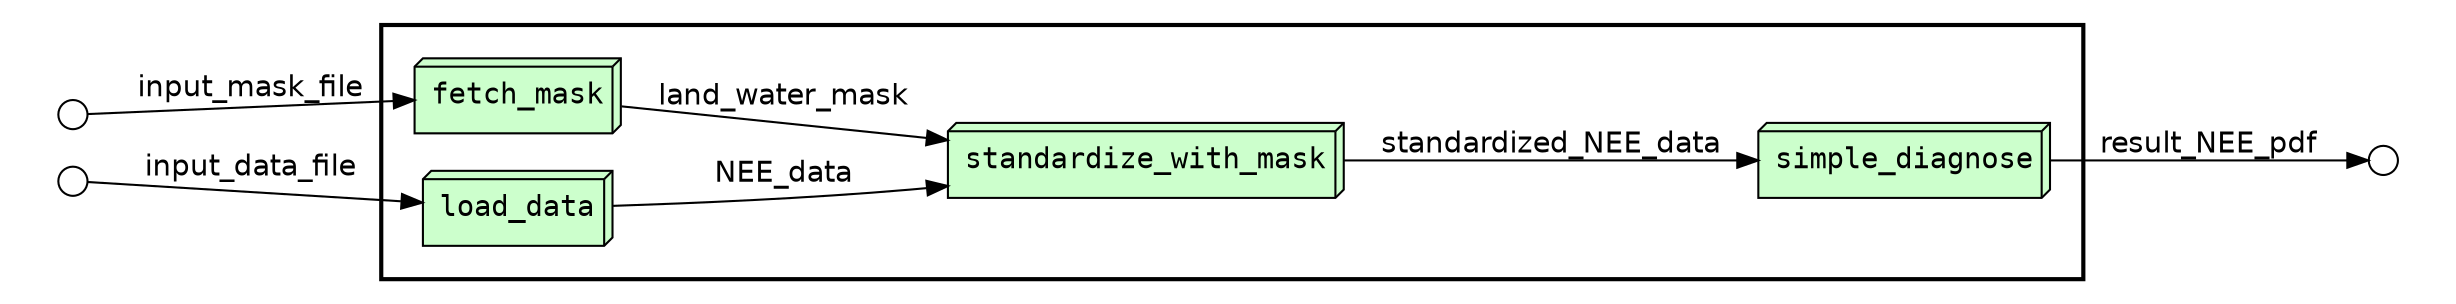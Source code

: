 digraph Workflow {
rankdir=LR
graph[fontname=Courier]
edge[fontname=Helvetica]
node[fontname=Courier]
subgraph cluster0 {
label=""
penwidth=2
fontsize=18
subgraph cluster1 {
label=""
color="white"
node[shape=box3d style="filled" fillcolor="#CCFFCC" peripheries=1 label=""]
node1 [label="fetch_mask"]
node2 [label="load_data"]
node3 [label="standardize_with_mask"]
node4 [label="simple_diagnose"]
node[shape=box style="filled" fillcolor="#CCFFCC" peripheries=2 label=""]
}}
node[shape=circle style="filled" fillcolor="#FFFFFF" peripheries=1 label="" width=0.2]
subgraph cluster2 { label="" color="white"
subgraph cluster3 { label="" color="white"
node5
node6
}}
subgraph cluster4 { label="" color="white"
subgraph cluster5 { label="" color="white"
node7
}}
node4 -> node7 [label="result_NEE_pdf"]
node5 -> node1 [label="input_mask_file"]
node6 -> node2 [label="input_data_file"]
node2 -> node3 [label="NEE_data"]
node1 -> node3 [label="land_water_mask"]
node3 -> node4 [label="standardized_NEE_data"]
}
